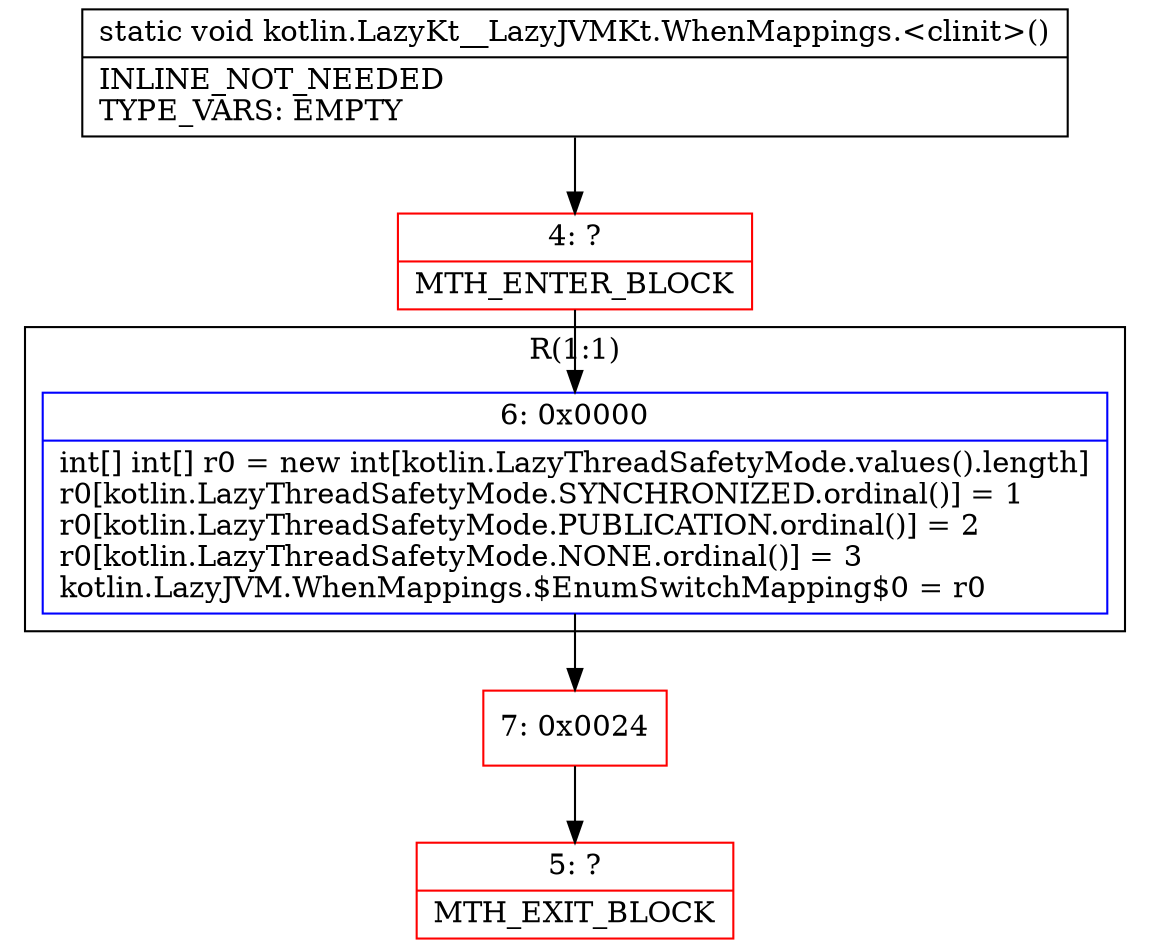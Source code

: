 digraph "CFG forkotlin.LazyKt__LazyJVMKt.WhenMappings.\<clinit\>()V" {
subgraph cluster_Region_1134072051 {
label = "R(1:1)";
node [shape=record,color=blue];
Node_6 [shape=record,label="{6\:\ 0x0000|int[] int[] r0 = new int[kotlin.LazyThreadSafetyMode.values().length]\lr0[kotlin.LazyThreadSafetyMode.SYNCHRONIZED.ordinal()] = 1\lr0[kotlin.LazyThreadSafetyMode.PUBLICATION.ordinal()] = 2\lr0[kotlin.LazyThreadSafetyMode.NONE.ordinal()] = 3\lkotlin.LazyJVM.WhenMappings.$EnumSwitchMapping$0 = r0\l}"];
}
Node_4 [shape=record,color=red,label="{4\:\ ?|MTH_ENTER_BLOCK\l}"];
Node_7 [shape=record,color=red,label="{7\:\ 0x0024}"];
Node_5 [shape=record,color=red,label="{5\:\ ?|MTH_EXIT_BLOCK\l}"];
MethodNode[shape=record,label="{static void kotlin.LazyKt__LazyJVMKt.WhenMappings.\<clinit\>()  | INLINE_NOT_NEEDED\lTYPE_VARS: EMPTY\l}"];
MethodNode -> Node_4;Node_6 -> Node_7;
Node_4 -> Node_6;
Node_7 -> Node_5;
}

